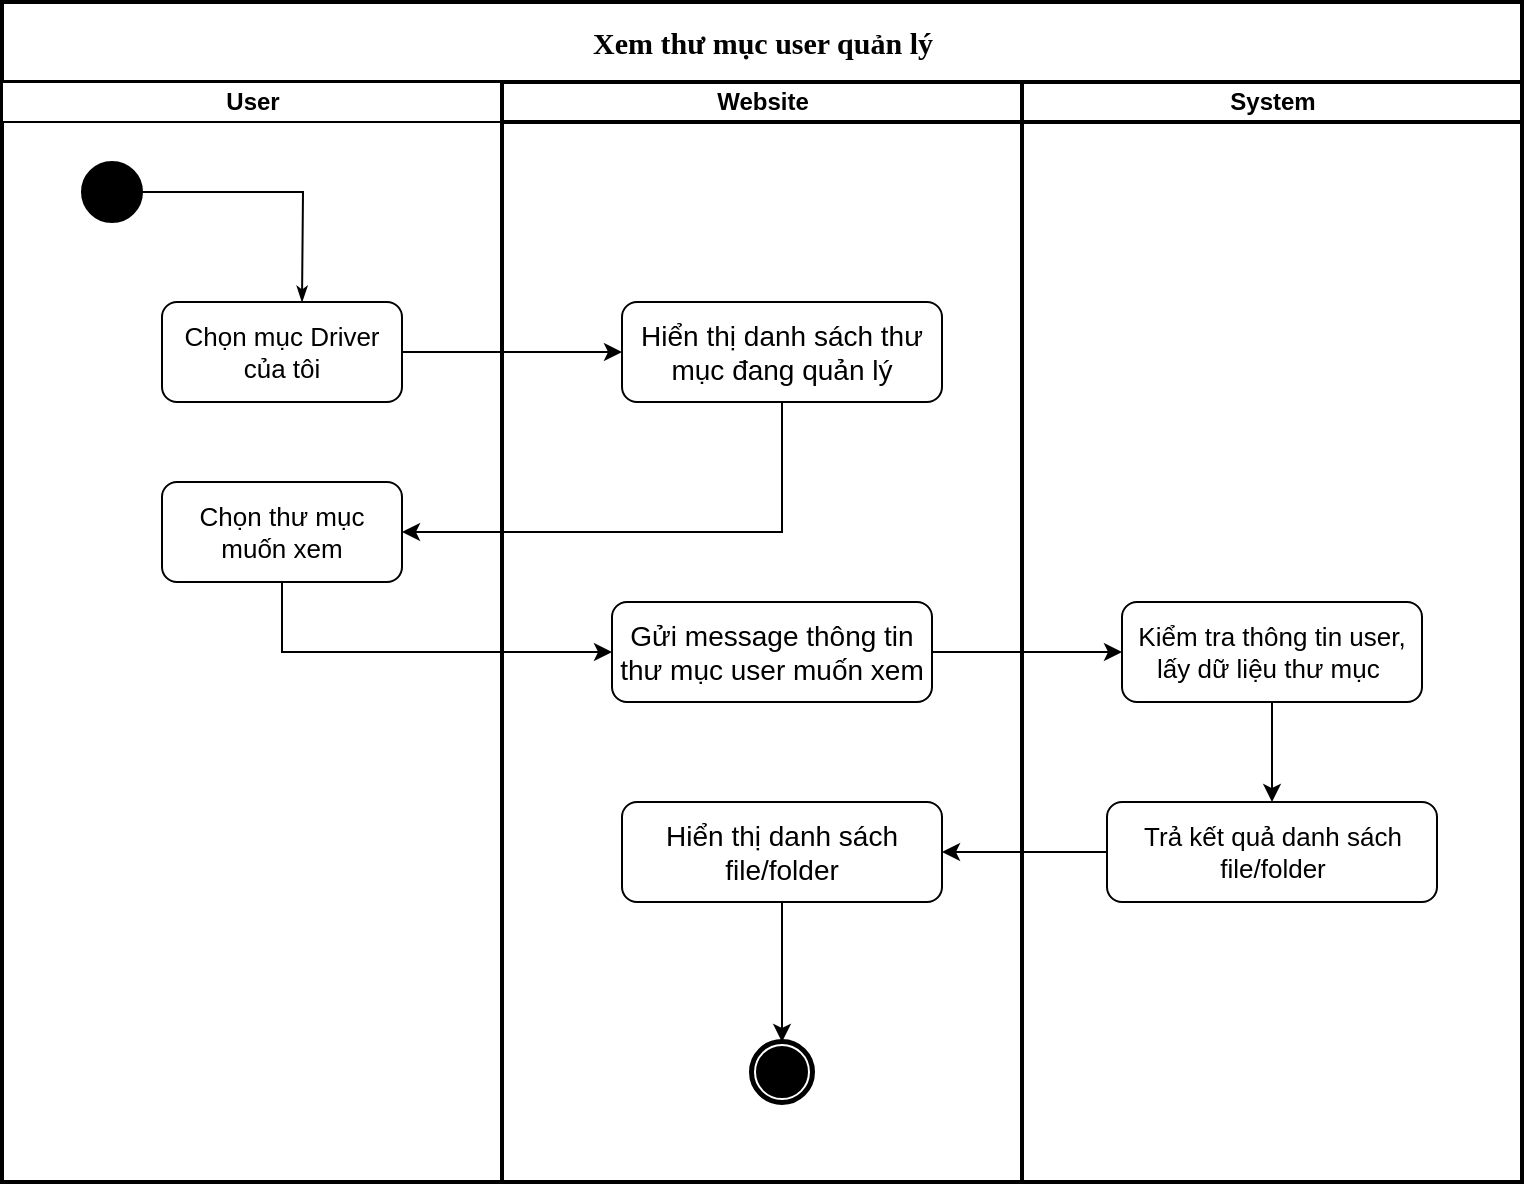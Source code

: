 <mxfile version="20.7.4" type="device"><diagram name="Page-1" id="0783ab3e-0a74-02c8-0abd-f7b4e66b4bec"><mxGraphModel dx="910" dy="505" grid="1" gridSize="10" guides="1" tooltips="1" connect="1" arrows="1" fold="1" page="1" pageScale="1" pageWidth="850" pageHeight="1100" background="none" math="0" shadow="0"><root><mxCell id="0"/><mxCell id="1" parent="0"/><mxCell id="1c1d494c118603dd-1" value="&lt;font style=&quot;font-size: 15px;&quot;&gt;Xem thư mục user quản lý&lt;/font&gt;" style="swimlane;html=1;childLayout=stackLayout;startSize=40;rounded=0;shadow=0;comic=0;labelBackgroundColor=none;strokeWidth=2;fontFamily=Verdana;fontSize=12;align=center;" parent="1" vertex="1"><mxGeometry x="70" y="20" width="760" height="590" as="geometry"/></mxCell><mxCell id="1c1d494c118603dd-2" value="User" style="swimlane;html=1;startSize=20;" parent="1c1d494c118603dd-1" vertex="1"><mxGeometry y="40" width="250" height="550" as="geometry"/></mxCell><mxCell id="60571a20871a0731-4" value="" style="ellipse;whiteSpace=wrap;html=1;rounded=0;shadow=0;comic=0;labelBackgroundColor=none;strokeWidth=1;fillColor=#000000;fontFamily=Verdana;fontSize=12;align=center;" parent="1c1d494c118603dd-2" vertex="1"><mxGeometry x="40" y="40" width="30" height="30" as="geometry"/></mxCell><mxCell id="DjUkVJhvEn2aunxMX6Em-1" value="&lt;font style=&quot;font-size: 13px;&quot;&gt;Chọn mục Driver của tôi&lt;/font&gt;" style="rounded=1;whiteSpace=wrap;html=1;" parent="1c1d494c118603dd-2" vertex="1"><mxGeometry x="80" y="110" width="120" height="50" as="geometry"/></mxCell><mxCell id="dftUVCnZaB7TYTYtWMPL-5" value="&lt;font style=&quot;font-size: 13px;&quot;&gt;Chọn thư mục muốn xem&lt;/font&gt;" style="rounded=1;whiteSpace=wrap;html=1;" vertex="1" parent="1c1d494c118603dd-2"><mxGeometry x="80" y="200" width="120" height="50" as="geometry"/></mxCell><mxCell id="DjUkVJhvEn2aunxMX6Em-3" value="" style="edgeStyle=orthogonalEdgeStyle;rounded=0;orthogonalLoop=1;jettySize=auto;html=1;fontSize=12;entryX=0;entryY=0.5;entryDx=0;entryDy=0;" parent="1c1d494c118603dd-1" source="DjUkVJhvEn2aunxMX6Em-1" target="dftUVCnZaB7TYTYtWMPL-3" edge="1"><mxGeometry relative="1" as="geometry"><mxPoint x="310" y="155" as="targetPoint"/></mxGeometry></mxCell><mxCell id="DjUkVJhvEn2aunxMX6Em-13" value="" style="edgeStyle=orthogonalEdgeStyle;rounded=0;orthogonalLoop=1;jettySize=auto;html=1;fontSize=12;entryX=1;entryY=0.5;entryDx=0;entryDy=0;exitX=0;exitY=0.5;exitDx=0;exitDy=0;" parent="1c1d494c118603dd-1" source="DjUkVJhvEn2aunxMX6Em-12" target="DjUkVJhvEn2aunxMX6Em-2" edge="1"><mxGeometry relative="1" as="geometry"><mxPoint x="480" y="325" as="sourcePoint"/></mxGeometry></mxCell><mxCell id="dftUVCnZaB7TYTYtWMPL-4" value="" style="edgeStyle=orthogonalEdgeStyle;rounded=0;orthogonalLoop=1;jettySize=auto;html=1;fontSize=12;exitX=0.5;exitY=1;exitDx=0;exitDy=0;entryX=1;entryY=0.5;entryDx=0;entryDy=0;" edge="1" parent="1c1d494c118603dd-1" source="dftUVCnZaB7TYTYtWMPL-3" target="dftUVCnZaB7TYTYtWMPL-5"><mxGeometry relative="1" as="geometry"><mxPoint x="562.5" y="285" as="sourcePoint"/><mxPoint x="210" y="240" as="targetPoint"/></mxGeometry></mxCell><mxCell id="dftUVCnZaB7TYTYtWMPL-12" value="" style="edgeStyle=orthogonalEdgeStyle;rounded=0;orthogonalLoop=1;jettySize=auto;html=1;fontSize=12;exitX=0.5;exitY=1;exitDx=0;exitDy=0;entryX=0;entryY=0.5;entryDx=0;entryDy=0;" edge="1" parent="1c1d494c118603dd-1" source="dftUVCnZaB7TYTYtWMPL-5" target="dftUVCnZaB7TYTYtWMPL-11"><mxGeometry relative="1" as="geometry"><mxPoint x="400" y="190" as="sourcePoint"/><mxPoint x="210" y="255" as="targetPoint"/></mxGeometry></mxCell><mxCell id="1c1d494c118603dd-3" value="Website" style="swimlane;html=1;startSize=20;strokeWidth=2;" parent="1c1d494c118603dd-1" vertex="1"><mxGeometry x="250" y="40" width="260" height="550" as="geometry"/></mxCell><mxCell id="DjUkVJhvEn2aunxMX6Em-2" value="Hiển thị danh sách file/folder" style="rounded=1;whiteSpace=wrap;html=1;fontSize=14;" parent="1c1d494c118603dd-3" vertex="1"><mxGeometry x="60" y="360" width="160" height="50" as="geometry"/></mxCell><mxCell id="60571a20871a0731-5" value="" style="shape=mxgraph.bpmn.shape;html=1;verticalLabelPosition=bottom;labelBackgroundColor=#ffffff;verticalAlign=top;perimeter=ellipsePerimeter;outline=end;symbol=terminate;rounded=0;shadow=0;comic=0;strokeWidth=1;fontFamily=Verdana;fontSize=12;align=center;" parent="1c1d494c118603dd-3" vertex="1"><mxGeometry x="125" y="480" width="30" height="30" as="geometry"/></mxCell><mxCell id="DjUkVJhvEn2aunxMX6Em-37" value="" style="edgeStyle=orthogonalEdgeStyle;rounded=0;orthogonalLoop=1;jettySize=auto;html=1;fontSize=12;exitX=0.5;exitY=1;exitDx=0;exitDy=0;entryX=0.5;entryY=0;entryDx=0;entryDy=0;" parent="1c1d494c118603dd-3" source="DjUkVJhvEn2aunxMX6Em-2" target="60571a20871a0731-5" edge="1"><mxGeometry relative="1" as="geometry"><mxPoint x="120" y="370" as="sourcePoint"/><mxPoint x="130" y="700" as="targetPoint"/><Array as="points"><mxPoint x="140" y="470"/><mxPoint x="140" y="470"/></Array></mxGeometry></mxCell><mxCell id="dftUVCnZaB7TYTYtWMPL-3" value="Hiển thị danh sách thư mục đang quản lý" style="rounded=1;whiteSpace=wrap;html=1;fontSize=14;" vertex="1" parent="1c1d494c118603dd-3"><mxGeometry x="60" y="110" width="160" height="50" as="geometry"/></mxCell><mxCell id="dftUVCnZaB7TYTYtWMPL-11" value="Gửi message thông tin thư mục user muốn xem" style="rounded=1;whiteSpace=wrap;html=1;fontSize=14;" vertex="1" parent="1c1d494c118603dd-3"><mxGeometry x="55" y="260" width="160" height="50" as="geometry"/></mxCell><mxCell id="1c1d494c118603dd-4" value="System" style="swimlane;html=1;startSize=20;strokeWidth=2;" parent="1c1d494c118603dd-1" vertex="1"><mxGeometry x="510" y="40" width="250" height="550" as="geometry"/></mxCell><mxCell id="1c1d494c118603dd-27" style="edgeStyle=orthogonalEdgeStyle;rounded=0;html=1;labelBackgroundColor=none;startArrow=none;startFill=0;startSize=5;endArrow=classicThin;endFill=1;endSize=5;jettySize=auto;orthogonalLoop=1;strokeWidth=1;fontFamily=Verdana;fontSize=12" parent="1c1d494c118603dd-4" source="60571a20871a0731-4" edge="1"><mxGeometry relative="1" as="geometry"><mxPoint x="-360" y="110" as="targetPoint"/></mxGeometry></mxCell><mxCell id="DjUkVJhvEn2aunxMX6Em-12" value="&lt;span style=&quot;font-size: 13px;&quot;&gt;Trả kết quả danh sách file/folder&lt;/span&gt;" style="rounded=1;whiteSpace=wrap;html=1;" parent="1c1d494c118603dd-4" vertex="1"><mxGeometry x="42.5" y="360" width="165" height="50" as="geometry"/></mxCell><mxCell id="DjUkVJhvEn2aunxMX6Em-20" value="" style="edgeStyle=orthogonalEdgeStyle;rounded=0;orthogonalLoop=1;jettySize=auto;html=1;fontSize=12;entryX=0.5;entryY=0;entryDx=0;entryDy=0;exitX=0.5;exitY=1;exitDx=0;exitDy=0;" parent="1c1d494c118603dd-4" target="DjUkVJhvEn2aunxMX6Em-12" edge="1" source="dftUVCnZaB7TYTYtWMPL-1"><mxGeometry relative="1" as="geometry"><mxPoint x="120" y="330" as="sourcePoint"/><mxPoint x="70" y="315" as="targetPoint"/></mxGeometry></mxCell><mxCell id="dftUVCnZaB7TYTYtWMPL-1" value="&lt;span style=&quot;font-size: 13px;&quot;&gt;Kiểm tra thông tin user, lấy dữ liệu thư mục&amp;nbsp;&lt;/span&gt;" style="rounded=1;whiteSpace=wrap;html=1;" vertex="1" parent="1c1d494c118603dd-4"><mxGeometry x="50" y="260" width="150" height="50" as="geometry"/></mxCell><mxCell id="dftUVCnZaB7TYTYtWMPL-13" value="" style="edgeStyle=orthogonalEdgeStyle;rounded=0;orthogonalLoop=1;jettySize=auto;html=1;fontSize=12;entryX=0;entryY=0.5;entryDx=0;entryDy=0;exitX=1;exitY=0.5;exitDx=0;exitDy=0;" edge="1" parent="1c1d494c118603dd-1" source="dftUVCnZaB7TYTYtWMPL-11" target="dftUVCnZaB7TYTYtWMPL-1"><mxGeometry relative="1" as="geometry"><mxPoint x="562.5" y="415" as="sourcePoint"/><mxPoint x="480" y="415" as="targetPoint"/></mxGeometry></mxCell></root></mxGraphModel></diagram></mxfile>